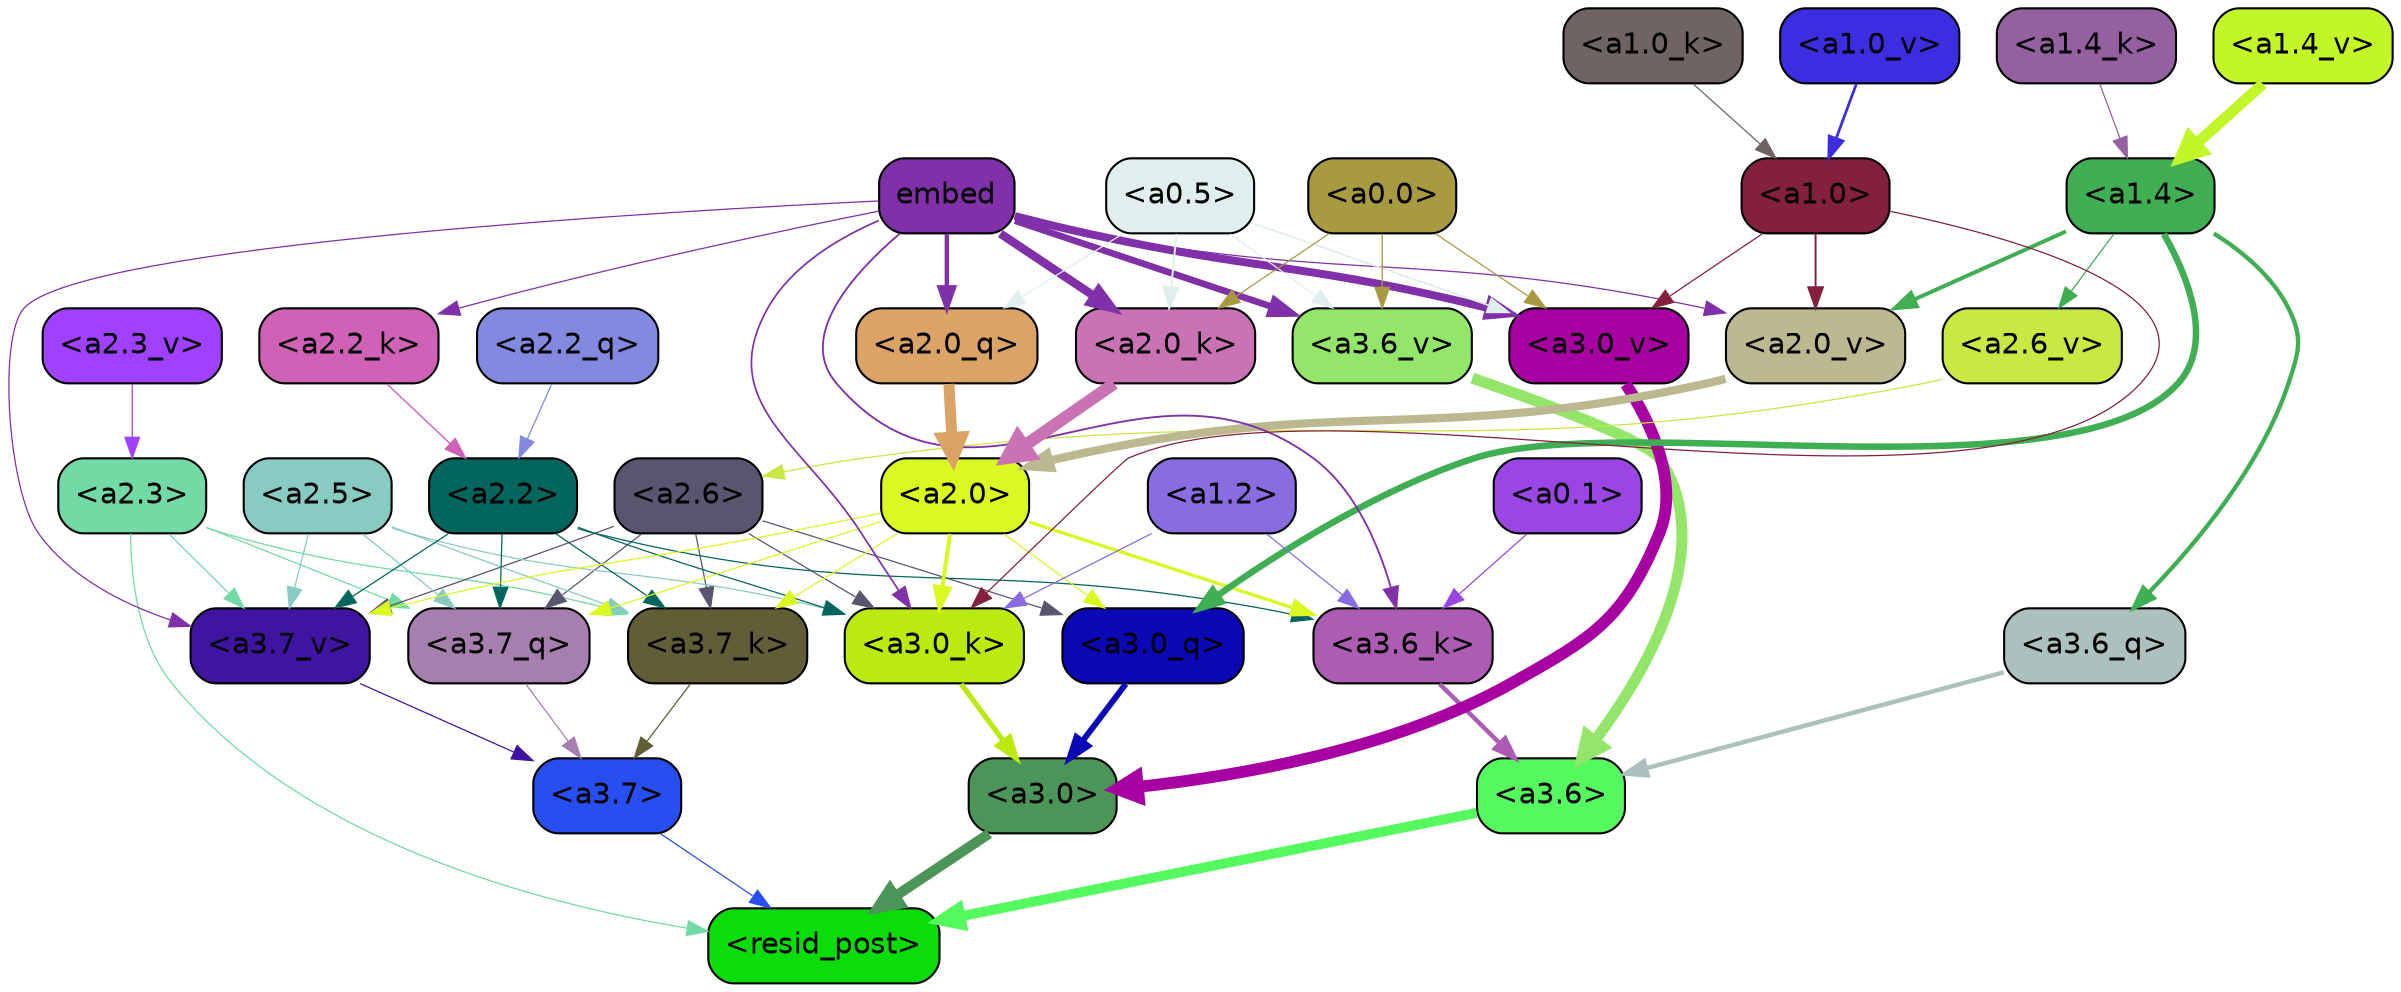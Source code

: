strict digraph "" {
	graph [bgcolor=transparent,
		layout=dot,
		overlap=false,
		splines=true
	];
	"<a3.7>"	[color=black,
		fillcolor="#274eef",
		fontname=Helvetica,
		shape=box,
		style="filled, rounded"];
	"<resid_post>"	[color=black,
		fillcolor="#0add09",
		fontname=Helvetica,
		shape=box,
		style="filled, rounded"];
	"<a3.7>" -> "<resid_post>"	[color="#274eef",
		penwidth=0.6];
	"<a3.6>"	[color=black,
		fillcolor="#56f85f",
		fontname=Helvetica,
		shape=box,
		style="filled, rounded"];
	"<a3.6>" -> "<resid_post>"	[color="#56f85f",
		penwidth=4.751592040061951];
	"<a3.0>"	[color=black,
		fillcolor="#4c9558",
		fontname=Helvetica,
		shape=box,
		style="filled, rounded"];
	"<a3.0>" -> "<resid_post>"	[color="#4c9558",
		penwidth=4.904066681861877];
	"<a2.3>"	[color=black,
		fillcolor="#71daa5",
		fontname=Helvetica,
		shape=box,
		style="filled, rounded"];
	"<a2.3>" -> "<resid_post>"	[color="#71daa5",
		penwidth=0.6];
	"<a3.7_q>"	[color=black,
		fillcolor="#a77faf",
		fontname=Helvetica,
		shape=box,
		style="filled, rounded"];
	"<a2.3>" -> "<a3.7_q>"	[color="#71daa5",
		penwidth=0.6];
	"<a3.7_k>"	[color=black,
		fillcolor="#615e37",
		fontname=Helvetica,
		shape=box,
		style="filled, rounded"];
	"<a2.3>" -> "<a3.7_k>"	[color="#71daa5",
		penwidth=0.6069068089127541];
	"<a3.7_v>"	[color=black,
		fillcolor="#3f14a0",
		fontname=Helvetica,
		shape=box,
		style="filled, rounded"];
	"<a2.3>" -> "<a3.7_v>"	[color="#71daa5",
		penwidth=0.6];
	"<a3.7_q>" -> "<a3.7>"	[color="#a77faf",
		penwidth=0.6];
	"<a3.6_q>"	[color=black,
		fillcolor="#acc1bd",
		fontname=Helvetica,
		shape=box,
		style="filled, rounded"];
	"<a3.6_q>" -> "<a3.6>"	[color="#acc1bd",
		penwidth=2.160832464694977];
	"<a3.0_q>"	[color=black,
		fillcolor="#0a09b5",
		fontname=Helvetica,
		shape=box,
		style="filled, rounded"];
	"<a3.0_q>" -> "<a3.0>"	[color="#0a09b5",
		penwidth=2.870753765106201];
	"<a3.7_k>" -> "<a3.7>"	[color="#615e37",
		penwidth=0.6];
	"<a3.6_k>"	[color=black,
		fillcolor="#ac5cb3",
		fontname=Helvetica,
		shape=box,
		style="filled, rounded"];
	"<a3.6_k>" -> "<a3.6>"	[color="#ac5cb3",
		penwidth=2.13908451795578];
	"<a3.0_k>"	[color=black,
		fillcolor="#bbea11",
		fontname=Helvetica,
		shape=box,
		style="filled, rounded"];
	"<a3.0_k>" -> "<a3.0>"	[color="#bbea11",
		penwidth=2.520303964614868];
	"<a3.7_v>" -> "<a3.7>"	[color="#3f14a0",
		penwidth=0.6];
	"<a3.6_v>"	[color=black,
		fillcolor="#94e66a",
		fontname=Helvetica,
		shape=box,
		style="filled, rounded"];
	"<a3.6_v>" -> "<a3.6>"	[color="#94e66a",
		penwidth=5.297133803367615];
	"<a3.0_v>"	[color=black,
		fillcolor="#a702a1",
		fontname=Helvetica,
		shape=box,
		style="filled, rounded"];
	"<a3.0_v>" -> "<a3.0>"	[color="#a702a1",
		penwidth=5.680712580680847];
	"<a2.6>"	[color=black,
		fillcolor="#5a546f",
		fontname=Helvetica,
		shape=box,
		style="filled, rounded"];
	"<a2.6>" -> "<a3.7_q>"	[color="#5a546f",
		penwidth=0.6];
	"<a2.6>" -> "<a3.0_q>"	[color="#5a546f",
		penwidth=0.6];
	"<a2.6>" -> "<a3.7_k>"	[color="#5a546f",
		penwidth=0.6];
	"<a2.6>" -> "<a3.0_k>"	[color="#5a546f",
		penwidth=0.6];
	"<a2.6>" -> "<a3.7_v>"	[color="#5a546f",
		penwidth=0.6];
	"<a2.5>"	[color=black,
		fillcolor="#87cbc2",
		fontname=Helvetica,
		shape=box,
		style="filled, rounded"];
	"<a2.5>" -> "<a3.7_q>"	[color="#87cbc2",
		penwidth=0.6];
	"<a2.5>" -> "<a3.7_k>"	[color="#87cbc2",
		penwidth=0.6];
	"<a2.5>" -> "<a3.0_k>"	[color="#87cbc2",
		penwidth=0.6];
	"<a2.5>" -> "<a3.7_v>"	[color="#87cbc2",
		penwidth=0.6];
	"<a2.2>"	[color=black,
		fillcolor="#02665d",
		fontname=Helvetica,
		shape=box,
		style="filled, rounded"];
	"<a2.2>" -> "<a3.7_q>"	[color="#02665d",
		penwidth=0.6];
	"<a2.2>" -> "<a3.7_k>"	[color="#02665d",
		penwidth=0.6];
	"<a2.2>" -> "<a3.6_k>"	[color="#02665d",
		penwidth=0.6];
	"<a2.2>" -> "<a3.0_k>"	[color="#02665d",
		penwidth=0.6];
	"<a2.2>" -> "<a3.7_v>"	[color="#02665d",
		penwidth=0.6];
	"<a2.0>"	[color=black,
		fillcolor="#daf821",
		fontname=Helvetica,
		shape=box,
		style="filled, rounded"];
	"<a2.0>" -> "<a3.7_q>"	[color="#daf821",
		penwidth=0.6];
	"<a2.0>" -> "<a3.0_q>"	[color="#daf821",
		penwidth=0.6];
	"<a2.0>" -> "<a3.7_k>"	[color="#daf821",
		penwidth=0.6];
	"<a2.0>" -> "<a3.6_k>"	[color="#daf821",
		penwidth=1.564806342124939];
	"<a2.0>" -> "<a3.0_k>"	[color="#daf821",
		penwidth=1.9353990852832794];
	"<a2.0>" -> "<a3.7_v>"	[color="#daf821",
		penwidth=0.6];
	"<a1.4>"	[color=black,
		fillcolor="#40af54",
		fontname=Helvetica,
		shape=box,
		style="filled, rounded"];
	"<a1.4>" -> "<a3.6_q>"	[color="#40af54",
		penwidth=2.0727532356977463];
	"<a1.4>" -> "<a3.0_q>"	[color="#40af54",
		penwidth=3.1279823780059814];
	"<a2.6_v>"	[color=black,
		fillcolor="#c8e843",
		fontname=Helvetica,
		shape=box,
		style="filled, rounded"];
	"<a1.4>" -> "<a2.6_v>"	[color="#40af54",
		penwidth=0.6];
	"<a2.0_v>"	[color=black,
		fillcolor="#bcb890",
		fontname=Helvetica,
		shape=box,
		style="filled, rounded"];
	"<a1.4>" -> "<a2.0_v>"	[color="#40af54",
		penwidth=1.9170897603034973];
	"<a1.2>"	[color=black,
		fillcolor="#8b6ce0",
		fontname=Helvetica,
		shape=box,
		style="filled, rounded"];
	"<a1.2>" -> "<a3.6_k>"	[color="#8b6ce0",
		penwidth=0.6];
	"<a1.2>" -> "<a3.0_k>"	[color="#8b6ce0",
		penwidth=0.6];
	"<a0.1>"	[color=black,
		fillcolor="#9a45e4",
		fontname=Helvetica,
		shape=box,
		style="filled, rounded"];
	"<a0.1>" -> "<a3.6_k>"	[color="#9a45e4",
		penwidth=0.6];
	embed	[color=black,
		fillcolor="#8030a8",
		fontname=Helvetica,
		shape=box,
		style="filled, rounded"];
	embed -> "<a3.6_k>"	[color="#8030a8",
		penwidth=0.8915999233722687];
	embed -> "<a3.0_k>"	[color="#8030a8",
		penwidth=0.832088902592659];
	embed -> "<a3.7_v>"	[color="#8030a8",
		penwidth=0.6];
	embed -> "<a3.6_v>"	[color="#8030a8",
		penwidth=3.1840110421180725];
	embed -> "<a3.0_v>"	[color="#8030a8",
		penwidth=3.8132747188210487];
	"<a2.0_q>"	[color=black,
		fillcolor="#dba365",
		fontname=Helvetica,
		shape=box,
		style="filled, rounded"];
	embed -> "<a2.0_q>"	[color="#8030a8",
		penwidth=2.084651827812195];
	"<a2.2_k>"	[color=black,
		fillcolor="#cf62b7",
		fontname=Helvetica,
		shape=box,
		style="filled, rounded"];
	embed -> "<a2.2_k>"	[color="#8030a8",
		penwidth=0.6];
	"<a2.0_k>"	[color=black,
		fillcolor="#c973b5",
		fontname=Helvetica,
		shape=box,
		style="filled, rounded"];
	embed -> "<a2.0_k>"	[color="#8030a8",
		penwidth=4.084526404738426];
	embed -> "<a2.0_v>"	[color="#8030a8",
		penwidth=0.6];
	"<a1.0>"	[color=black,
		fillcolor="#83203c",
		fontname=Helvetica,
		shape=box,
		style="filled, rounded"];
	"<a1.0>" -> "<a3.0_k>"	[color="#83203c",
		penwidth=0.6];
	"<a1.0>" -> "<a3.0_v>"	[color="#83203c",
		penwidth=0.6];
	"<a1.0>" -> "<a2.0_v>"	[color="#83203c",
		penwidth=0.9450988052412868];
	"<a0.5>"	[color=black,
		fillcolor="#e0eeed",
		fontname=Helvetica,
		shape=box,
		style="filled, rounded"];
	"<a0.5>" -> "<a3.6_v>"	[color="#e0eeed",
		penwidth=0.6];
	"<a0.5>" -> "<a3.0_v>"	[color="#e0eeed",
		penwidth=0.8331108838319778];
	"<a0.5>" -> "<a2.0_q>"	[color="#e0eeed",
		penwidth=0.6];
	"<a0.5>" -> "<a2.0_k>"	[color="#e0eeed",
		penwidth=0.9412797391414642];
	"<a0.0>"	[color=black,
		fillcolor="#a89a40",
		fontname=Helvetica,
		shape=box,
		style="filled, rounded"];
	"<a0.0>" -> "<a3.6_v>"	[color="#a89a40",
		penwidth=0.6];
	"<a0.0>" -> "<a3.0_v>"	[color="#a89a40",
		penwidth=0.6];
	"<a0.0>" -> "<a2.0_k>"	[color="#a89a40",
		penwidth=0.6];
	"<a2.2_q>"	[color=black,
		fillcolor="#8389df",
		fontname=Helvetica,
		shape=box,
		style="filled, rounded"];
	"<a2.2_q>" -> "<a2.2>"	[color="#8389df",
		penwidth=0.6];
	"<a2.0_q>" -> "<a2.0>"	[color="#dba365",
		penwidth=5.29856276512146];
	"<a2.2_k>" -> "<a2.2>"	[color="#cf62b7",
		penwidth=0.6722683310508728];
	"<a2.0_k>" -> "<a2.0>"	[color="#c973b5",
		penwidth=5.859246134757996];
	"<a2.6_v>" -> "<a2.6>"	[color="#c8e843",
		penwidth=0.6];
	"<a2.3_v>"	[color=black,
		fillcolor="#a041ff",
		fontname=Helvetica,
		shape=box,
		style="filled, rounded"];
	"<a2.3_v>" -> "<a2.3>"	[color="#a041ff",
		penwidth=0.6];
	"<a2.0_v>" -> "<a2.0>"	[color="#bcb890",
		penwidth=3.9621697664260864];
	"<a1.4_k>"	[color=black,
		fillcolor="#95609f",
		fontname=Helvetica,
		shape=box,
		style="filled, rounded"];
	"<a1.4_k>" -> "<a1.4>"	[color="#95609f",
		penwidth=0.6];
	"<a1.0_k>"	[color=black,
		fillcolor="#6f6363",
		fontname=Helvetica,
		shape=box,
		style="filled, rounded"];
	"<a1.0_k>" -> "<a1.0>"	[color="#6f6363",
		penwidth=0.6];
	"<a1.4_v>"	[color=black,
		fillcolor="#c3f629",
		fontname=Helvetica,
		shape=box,
		style="filled, rounded"];
	"<a1.4_v>" -> "<a1.4>"	[color="#c3f629",
		penwidth=5.280138969421387];
	"<a1.0_v>"	[color=black,
		fillcolor="#3d2de0",
		fontname=Helvetica,
		shape=box,
		style="filled, rounded"];
	"<a1.0_v>" -> "<a1.0>"	[color="#3d2de0",
		penwidth=1.318962275981903];
}
